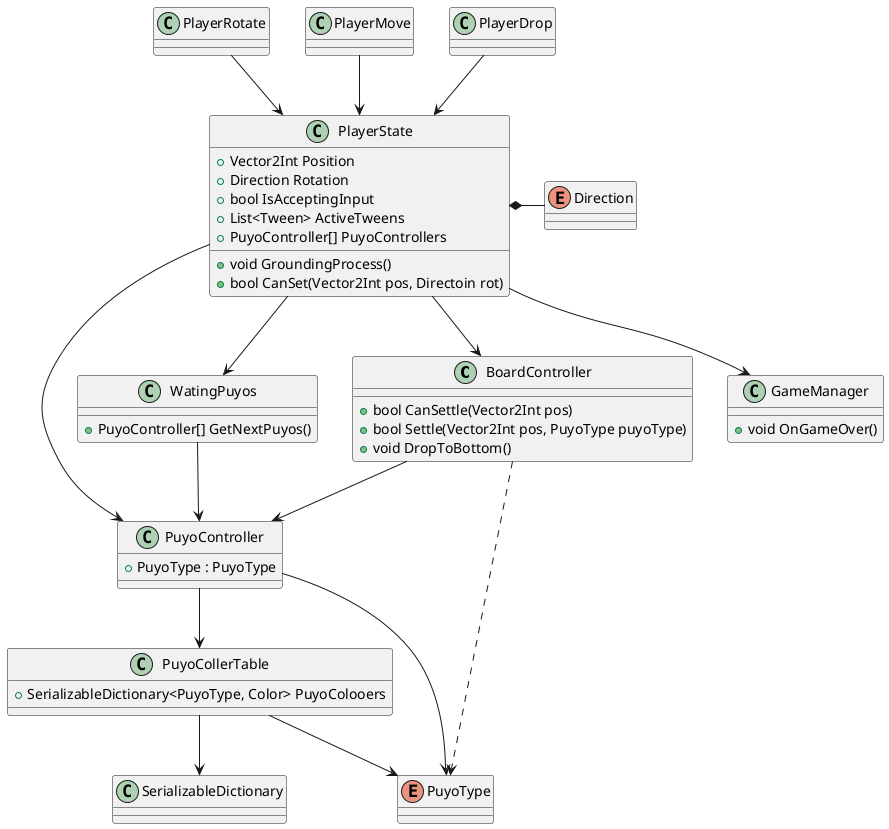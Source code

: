 @startuml hoge
class BoardController{
    +bool CanSettle(Vector2Int pos) 
    +bool Settle(Vector2Int pos, PuyoType puyoType)
    +void DropToBottom()
}
class PuyoController{
    +PuyoType : PuyoType
}
class PuyoCollerTable{
    +SerializableDictionary<PuyoType, Color> PuyoColooers
}
class SerializableDictionary
enum PuyoType

class PlayerRotate
class PlayerMove
class PlayerDrop
class PlayerState{
    +Vector2Int Position
    +Direction Rotation    
    +bool IsAcceptingInput
    +List<Tween> ActiveTweens
    +PuyoController[] PuyoControllers
    +void GroundingProcess()
    +bool CanSet(Vector2Int pos, Directoin rot)
}
enum Direction
class WatingPuyos{
    +PuyoController[] GetNextPuyos()
}

class GameManager{
    +void OnGameOver()
}

BoardController --> PuyoController
BoardController ..> PuyoType
PuyoController --> PuyoCollerTable
PuyoController --> PuyoType
PuyoCollerTable --> SerializableDictionary
PuyoCollerTable --> PuyoType

PlayerDrop --> PlayerState
PlayerRotate --> PlayerState
PlayerMove --> PlayerState

PlayerState --> PuyoController
PlayerState --> BoardController
PlayerState *- Direction
PlayerState --> WatingPuyos
PlayerState =-> GameManager
WatingPuyos --> PuyoController


@enduml